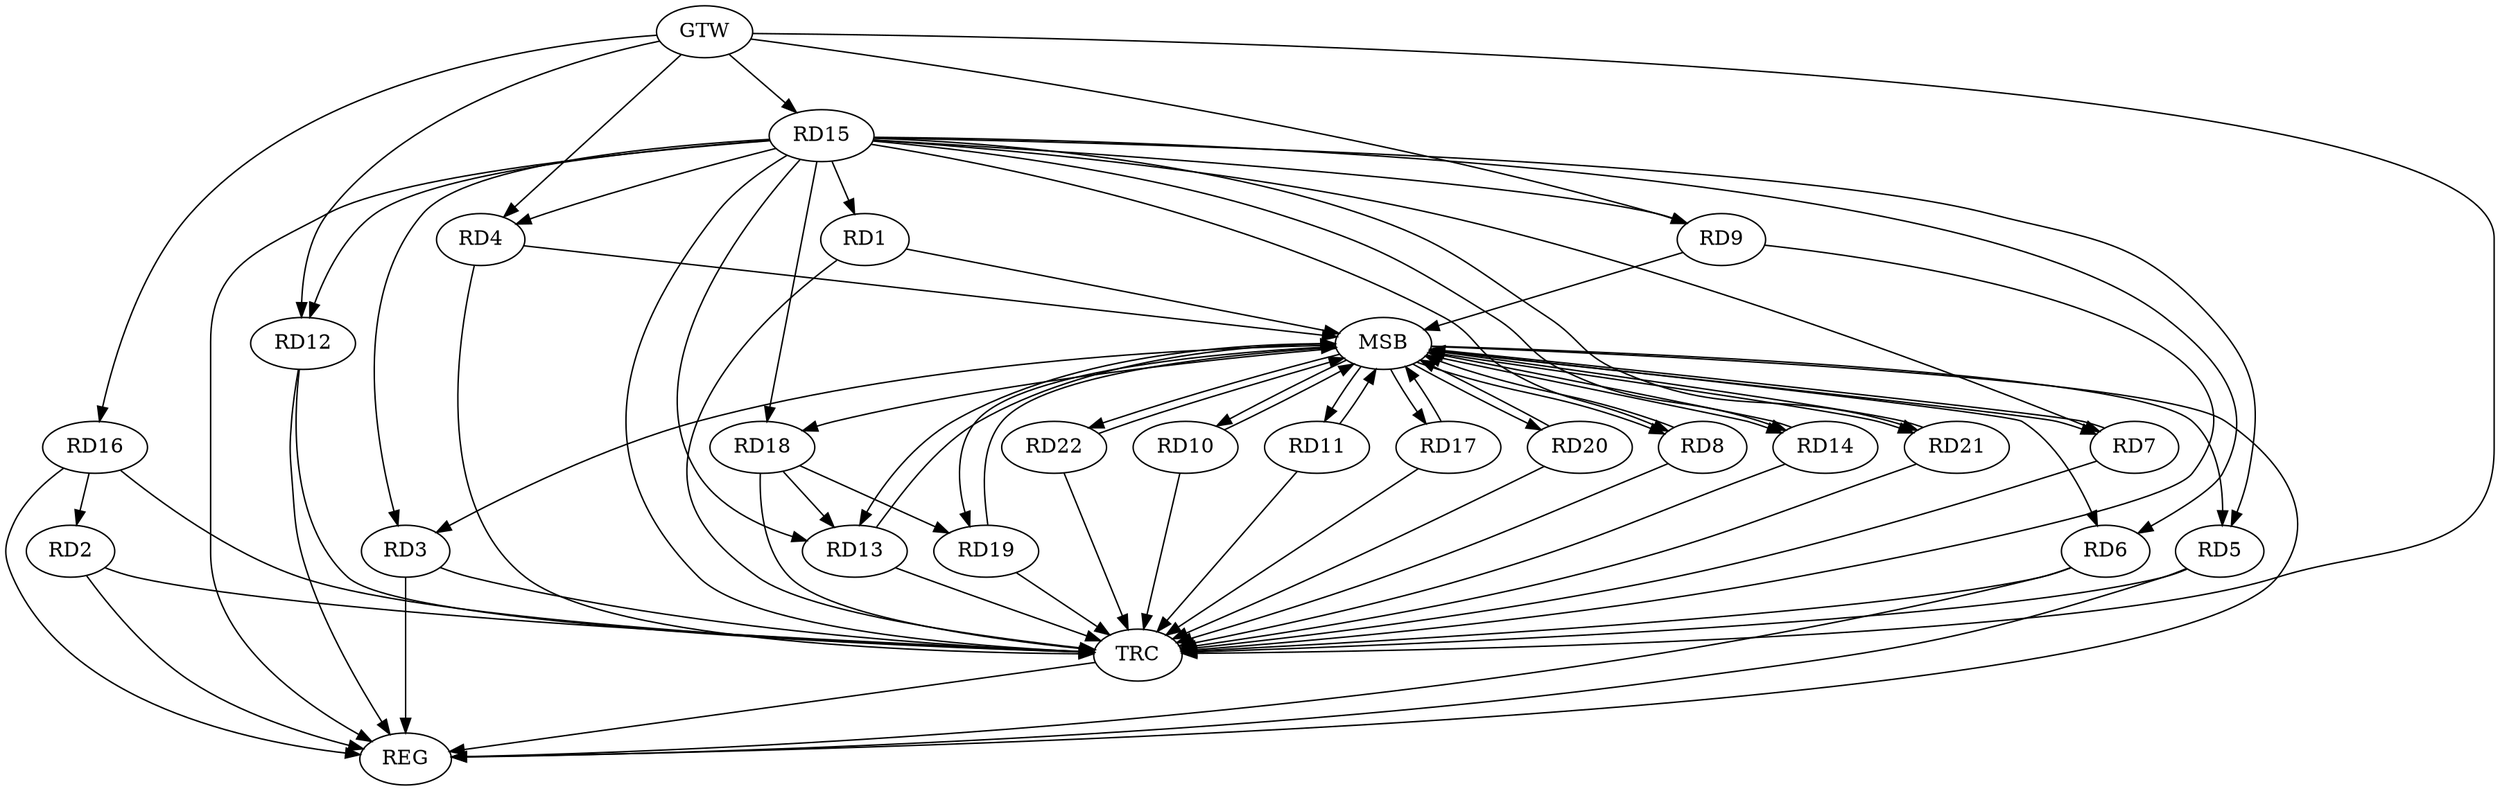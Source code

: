 strict digraph G {
  RD1 [ label="RD1" ];
  RD2 [ label="RD2" ];
  RD3 [ label="RD3" ];
  RD4 [ label="RD4" ];
  RD5 [ label="RD5" ];
  RD6 [ label="RD6" ];
  RD7 [ label="RD7" ];
  RD8 [ label="RD8" ];
  RD9 [ label="RD9" ];
  RD10 [ label="RD10" ];
  RD11 [ label="RD11" ];
  RD12 [ label="RD12" ];
  RD13 [ label="RD13" ];
  RD14 [ label="RD14" ];
  RD15 [ label="RD15" ];
  RD16 [ label="RD16" ];
  RD17 [ label="RD17" ];
  RD18 [ label="RD18" ];
  RD19 [ label="RD19" ];
  RD20 [ label="RD20" ];
  RD21 [ label="RD21" ];
  RD22 [ label="RD22" ];
  GTW [ label="GTW" ];
  REG [ label="REG" ];
  MSB [ label="MSB" ];
  TRC [ label="TRC" ];
  RD15 -> RD1;
  RD16 -> RD2;
  RD15 -> RD8;
  RD15 -> RD13;
  RD18 -> RD13;
  RD18 -> RD19;
  GTW -> RD4;
  GTW -> RD9;
  GTW -> RD12;
  GTW -> RD15;
  GTW -> RD16;
  RD2 -> REG;
  RD3 -> REG;
  RD5 -> REG;
  RD6 -> REG;
  RD12 -> REG;
  RD15 -> REG;
  RD16 -> REG;
  RD1 -> MSB;
  MSB -> RD14;
  MSB -> REG;
  RD4 -> MSB;
  MSB -> RD8;
  MSB -> RD20;
  RD7 -> MSB;
  MSB -> RD6;
  MSB -> RD17;
  RD8 -> MSB;
  MSB -> RD18;
  RD9 -> MSB;
  MSB -> RD10;
  MSB -> RD13;
  RD10 -> MSB;
  MSB -> RD5;
  MSB -> RD7;
  MSB -> RD21;
  RD11 -> MSB;
  RD13 -> MSB;
  RD14 -> MSB;
  RD17 -> MSB;
  MSB -> RD11;
  MSB -> RD19;
  RD19 -> MSB;
  MSB -> RD3;
  MSB -> RD22;
  RD20 -> MSB;
  RD21 -> MSB;
  RD22 -> MSB;
  RD1 -> TRC;
  RD2 -> TRC;
  RD3 -> TRC;
  RD4 -> TRC;
  RD5 -> TRC;
  RD6 -> TRC;
  RD7 -> TRC;
  RD8 -> TRC;
  RD9 -> TRC;
  RD10 -> TRC;
  RD11 -> TRC;
  RD12 -> TRC;
  RD13 -> TRC;
  RD14 -> TRC;
  RD15 -> TRC;
  RD16 -> TRC;
  RD17 -> TRC;
  RD18 -> TRC;
  RD19 -> TRC;
  RD20 -> TRC;
  RD21 -> TRC;
  RD22 -> TRC;
  GTW -> TRC;
  TRC -> REG;
  RD15 -> RD6;
  RD15 -> RD18;
  RD15 -> RD5;
  RD15 -> RD3;
  RD15 -> RD9;
  RD15 -> RD21;
  RD15 -> RD14;
  RD15 -> RD4;
  RD15 -> RD12;
  RD15 -> RD7;
}
